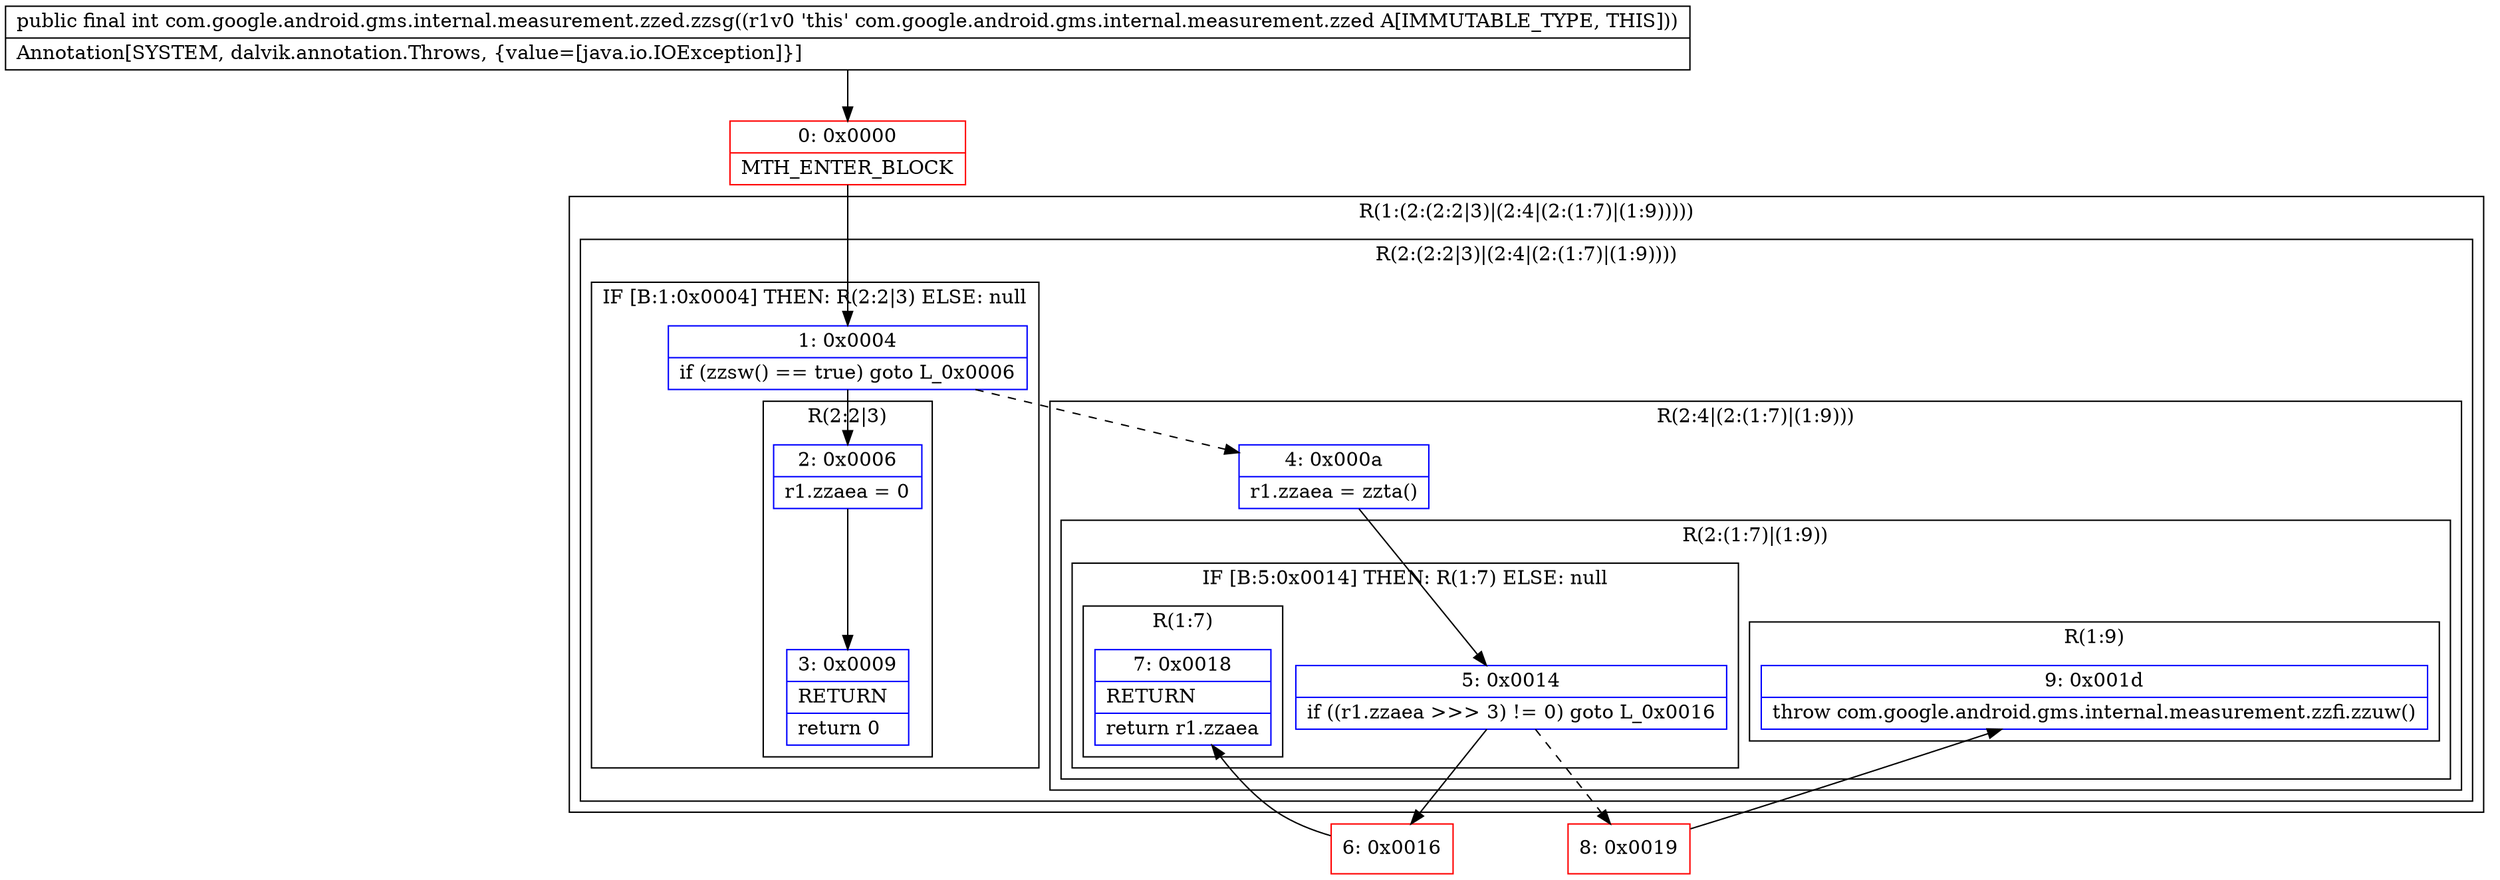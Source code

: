 digraph "CFG forcom.google.android.gms.internal.measurement.zzed.zzsg()I" {
subgraph cluster_Region_1163900735 {
label = "R(1:(2:(2:2|3)|(2:4|(2:(1:7)|(1:9)))))";
node [shape=record,color=blue];
subgraph cluster_Region_847722644 {
label = "R(2:(2:2|3)|(2:4|(2:(1:7)|(1:9))))";
node [shape=record,color=blue];
subgraph cluster_IfRegion_432835741 {
label = "IF [B:1:0x0004] THEN: R(2:2|3) ELSE: null";
node [shape=record,color=blue];
Node_1 [shape=record,label="{1\:\ 0x0004|if (zzsw() == true) goto L_0x0006\l}"];
subgraph cluster_Region_1434686987 {
label = "R(2:2|3)";
node [shape=record,color=blue];
Node_2 [shape=record,label="{2\:\ 0x0006|r1.zzaea = 0\l}"];
Node_3 [shape=record,label="{3\:\ 0x0009|RETURN\l|return 0\l}"];
}
}
subgraph cluster_Region_1834821067 {
label = "R(2:4|(2:(1:7)|(1:9)))";
node [shape=record,color=blue];
Node_4 [shape=record,label="{4\:\ 0x000a|r1.zzaea = zzta()\l}"];
subgraph cluster_Region_1712710508 {
label = "R(2:(1:7)|(1:9))";
node [shape=record,color=blue];
subgraph cluster_IfRegion_457192279 {
label = "IF [B:5:0x0014] THEN: R(1:7) ELSE: null";
node [shape=record,color=blue];
Node_5 [shape=record,label="{5\:\ 0x0014|if ((r1.zzaea \>\>\> 3) != 0) goto L_0x0016\l}"];
subgraph cluster_Region_1387974138 {
label = "R(1:7)";
node [shape=record,color=blue];
Node_7 [shape=record,label="{7\:\ 0x0018|RETURN\l|return r1.zzaea\l}"];
}
}
subgraph cluster_Region_1456331035 {
label = "R(1:9)";
node [shape=record,color=blue];
Node_9 [shape=record,label="{9\:\ 0x001d|throw com.google.android.gms.internal.measurement.zzfi.zzuw()\l}"];
}
}
}
}
}
Node_0 [shape=record,color=red,label="{0\:\ 0x0000|MTH_ENTER_BLOCK\l}"];
Node_6 [shape=record,color=red,label="{6\:\ 0x0016}"];
Node_8 [shape=record,color=red,label="{8\:\ 0x0019}"];
MethodNode[shape=record,label="{public final int com.google.android.gms.internal.measurement.zzed.zzsg((r1v0 'this' com.google.android.gms.internal.measurement.zzed A[IMMUTABLE_TYPE, THIS]))  | Annotation[SYSTEM, dalvik.annotation.Throws, \{value=[java.io.IOException]\}]\l}"];
MethodNode -> Node_0;
Node_1 -> Node_2;
Node_1 -> Node_4[style=dashed];
Node_2 -> Node_3;
Node_4 -> Node_5;
Node_5 -> Node_6;
Node_5 -> Node_8[style=dashed];
Node_0 -> Node_1;
Node_6 -> Node_7;
Node_8 -> Node_9;
}

